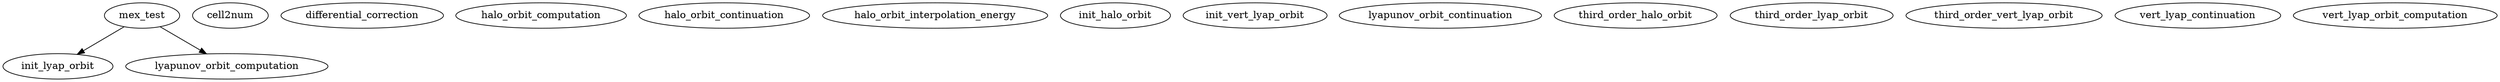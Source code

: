 /* Created by mdot for Matlab */
digraph m2html {
  mex_test -> init_lyap_orbit;
  mex_test -> lyapunov_orbit_computation;

  cell2num [URL="cell2num.html"];
  differential_correction [URL="differential_correction.html"];
  halo_orbit_computation [URL="halo_orbit_computation.html"];
  halo_orbit_continuation [URL="halo_orbit_continuation.html"];
  halo_orbit_interpolation_energy [URL="halo_orbit_interpolation_energy.html"];
  init_halo_orbit [URL="init_halo_orbit.html"];
  init_lyap_orbit [URL="init_lyap_orbit.html"];
  init_vert_lyap_orbit [URL="init_vert_lyap_orbit.html"];
  lyapunov_orbit_computation [URL="lyapunov_orbit_computation.html"];
  lyapunov_orbit_continuation [URL="lyapunov_orbit_continuation.html"];
  mex_test [URL="mex_test.html"];
  third_order_halo_orbit [URL="third_order_halo_orbit.html"];
  third_order_lyap_orbit [URL="third_order_lyap_orbit.html"];
  third_order_vert_lyap_orbit [URL="third_order_vert_lyap_orbit.html"];
  vert_lyap_continuation [URL="vert_lyap_continuation.html"];
  vert_lyap_orbit_computation [URL="vert_lyap_orbit_computation.html"];
}